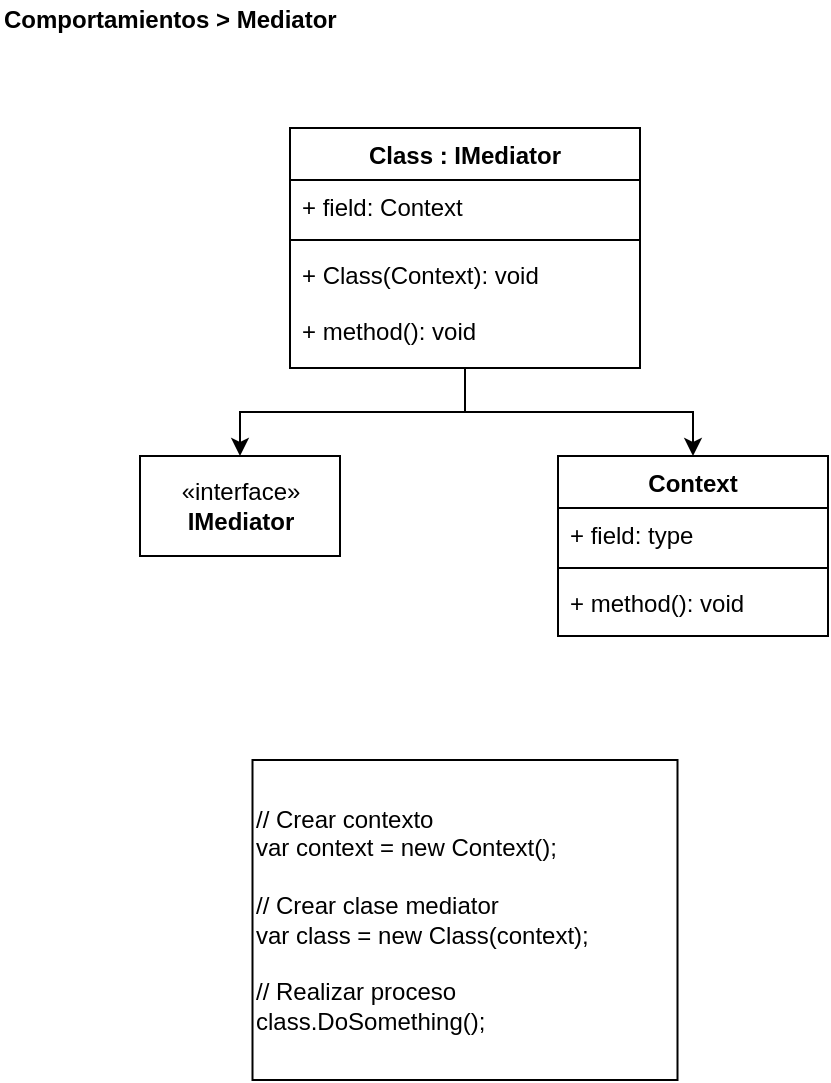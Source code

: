 <mxfile version="13.0.1" type="device"><diagram id="2dO6k6mJ6DyXyBbT0Y1m" name="Page-1"><mxGraphModel dx="1422" dy="822" grid="1" gridSize="10" guides="1" tooltips="1" connect="1" arrows="1" fold="1" page="1" pageScale="1" pageWidth="827" pageHeight="1169" math="0" shadow="0"><root><mxCell id="0"/><mxCell id="1" parent="0"/><mxCell id="jb3W8oWvL1DoOddfANbn-21" value="// Crear contexto&lt;br&gt;var context = new Context();&lt;br&gt;&lt;br&gt;// Crear clase mediator&lt;br&gt;var class = new Class(context);&lt;br&gt;&lt;br&gt;// Realizar proceso&lt;br&gt;class.DoSomething();" style="rounded=0;whiteSpace=wrap;html=1;align=left;labelBackgroundColor=#ffffff;" parent="1" vertex="1"><mxGeometry x="126.25" y="380" width="212.5" height="160" as="geometry"/></mxCell><mxCell id="_gdt-Ls8ZpUdM3LCKQaS-1" value="&lt;b&gt;Comportamientos &amp;gt; Mediator&lt;br&gt;&lt;/b&gt;" style="text;html=1;align=left;verticalAlign=middle;resizable=0;points=[];autosize=1;" parent="1" vertex="1"><mxGeometry width="180" height="20" as="geometry"/></mxCell><mxCell id="IyyyzkJecc8hEarfzs8e-11" value="«interface»&lt;br&gt;&lt;b&gt;IMediator&lt;br&gt;&lt;/b&gt;" style="html=1;" parent="1" vertex="1"><mxGeometry x="70" y="228" width="100" height="50" as="geometry"/></mxCell><mxCell id="9sCbVF-jRjLkSD4rJeq_-5" style="edgeStyle=orthogonalEdgeStyle;rounded=0;orthogonalLoop=1;jettySize=auto;html=1;entryX=0.5;entryY=0;entryDx=0;entryDy=0;" parent="1" source="9sCbVF-jRjLkSD4rJeq_-1" target="IyyyzkJecc8hEarfzs8e-11" edge="1"><mxGeometry relative="1" as="geometry"/></mxCell><mxCell id="6s8wrmopov8EYbZn9cJ5-5" style="edgeStyle=orthogonalEdgeStyle;rounded=0;orthogonalLoop=1;jettySize=auto;html=1;entryX=0.5;entryY=0;entryDx=0;entryDy=0;" edge="1" parent="1" source="9sCbVF-jRjLkSD4rJeq_-1" target="6s8wrmopov8EYbZn9cJ5-1"><mxGeometry relative="1" as="geometry"/></mxCell><mxCell id="9sCbVF-jRjLkSD4rJeq_-1" value="Class : IMediator" style="swimlane;fontStyle=1;align=center;verticalAlign=top;childLayout=stackLayout;horizontal=1;startSize=26;horizontalStack=0;resizeParent=1;resizeParentMax=0;resizeLast=0;collapsible=1;marginBottom=0;" parent="1" vertex="1"><mxGeometry x="145" y="64" width="175" height="120" as="geometry"/></mxCell><mxCell id="9sCbVF-jRjLkSD4rJeq_-2" value="+ field: Context" style="text;strokeColor=none;fillColor=none;align=left;verticalAlign=top;spacingLeft=4;spacingRight=4;overflow=hidden;rotatable=0;points=[[0,0.5],[1,0.5]];portConstraint=eastwest;" parent="9sCbVF-jRjLkSD4rJeq_-1" vertex="1"><mxGeometry y="26" width="175" height="26" as="geometry"/></mxCell><mxCell id="9sCbVF-jRjLkSD4rJeq_-3" value="" style="line;strokeWidth=1;fillColor=none;align=left;verticalAlign=middle;spacingTop=-1;spacingLeft=3;spacingRight=3;rotatable=0;labelPosition=right;points=[];portConstraint=eastwest;" parent="9sCbVF-jRjLkSD4rJeq_-1" vertex="1"><mxGeometry y="52" width="175" height="8" as="geometry"/></mxCell><mxCell id="9sCbVF-jRjLkSD4rJeq_-4" value="+ Class(Context): void&#10;&#10;+ method(): void" style="text;strokeColor=none;fillColor=none;align=left;verticalAlign=top;spacingLeft=4;spacingRight=4;overflow=hidden;rotatable=0;points=[[0,0.5],[1,0.5]];portConstraint=eastwest;" parent="9sCbVF-jRjLkSD4rJeq_-1" vertex="1"><mxGeometry y="60" width="175" height="60" as="geometry"/></mxCell><mxCell id="6s8wrmopov8EYbZn9cJ5-1" value="Context" style="swimlane;fontStyle=1;align=center;verticalAlign=top;childLayout=stackLayout;horizontal=1;startSize=26;horizontalStack=0;resizeParent=1;resizeParentMax=0;resizeLast=0;collapsible=1;marginBottom=0;" vertex="1" parent="1"><mxGeometry x="279" y="228" width="135" height="90" as="geometry"/></mxCell><mxCell id="6s8wrmopov8EYbZn9cJ5-2" value="+ field: type" style="text;strokeColor=none;fillColor=none;align=left;verticalAlign=top;spacingLeft=4;spacingRight=4;overflow=hidden;rotatable=0;points=[[0,0.5],[1,0.5]];portConstraint=eastwest;" vertex="1" parent="6s8wrmopov8EYbZn9cJ5-1"><mxGeometry y="26" width="135" height="26" as="geometry"/></mxCell><mxCell id="6s8wrmopov8EYbZn9cJ5-3" value="" style="line;strokeWidth=1;fillColor=none;align=left;verticalAlign=middle;spacingTop=-1;spacingLeft=3;spacingRight=3;rotatable=0;labelPosition=right;points=[];portConstraint=eastwest;" vertex="1" parent="6s8wrmopov8EYbZn9cJ5-1"><mxGeometry y="52" width="135" height="8" as="geometry"/></mxCell><mxCell id="6s8wrmopov8EYbZn9cJ5-4" value="+ method(): void" style="text;strokeColor=none;fillColor=none;align=left;verticalAlign=top;spacingLeft=4;spacingRight=4;overflow=hidden;rotatable=0;points=[[0,0.5],[1,0.5]];portConstraint=eastwest;" vertex="1" parent="6s8wrmopov8EYbZn9cJ5-1"><mxGeometry y="60" width="135" height="30" as="geometry"/></mxCell></root></mxGraphModel></diagram></mxfile>